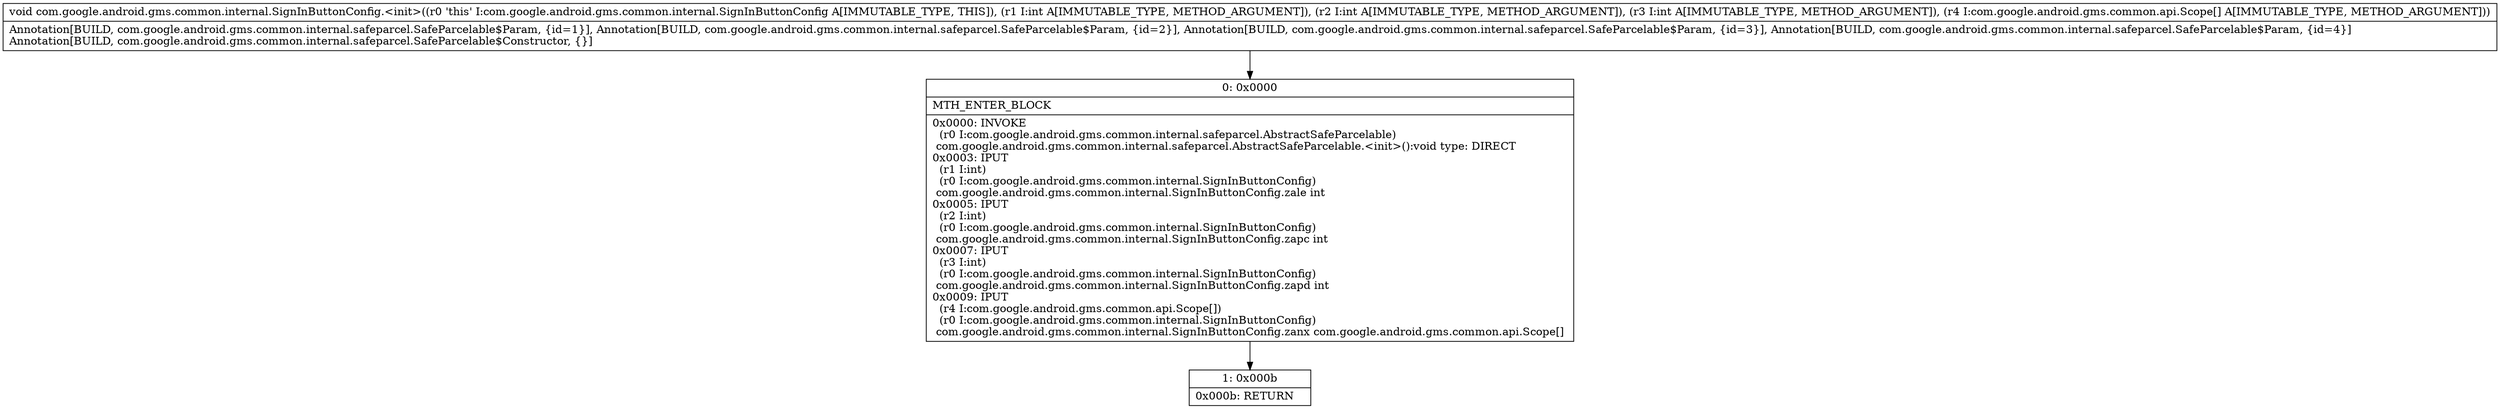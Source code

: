 digraph "CFG forcom.google.android.gms.common.internal.SignInButtonConfig.\<init\>(III[Lcom\/google\/android\/gms\/common\/api\/Scope;)V" {
Node_0 [shape=record,label="{0\:\ 0x0000|MTH_ENTER_BLOCK\l|0x0000: INVOKE  \l  (r0 I:com.google.android.gms.common.internal.safeparcel.AbstractSafeParcelable)\l com.google.android.gms.common.internal.safeparcel.AbstractSafeParcelable.\<init\>():void type: DIRECT \l0x0003: IPUT  \l  (r1 I:int)\l  (r0 I:com.google.android.gms.common.internal.SignInButtonConfig)\l com.google.android.gms.common.internal.SignInButtonConfig.zale int \l0x0005: IPUT  \l  (r2 I:int)\l  (r0 I:com.google.android.gms.common.internal.SignInButtonConfig)\l com.google.android.gms.common.internal.SignInButtonConfig.zapc int \l0x0007: IPUT  \l  (r3 I:int)\l  (r0 I:com.google.android.gms.common.internal.SignInButtonConfig)\l com.google.android.gms.common.internal.SignInButtonConfig.zapd int \l0x0009: IPUT  \l  (r4 I:com.google.android.gms.common.api.Scope[])\l  (r0 I:com.google.android.gms.common.internal.SignInButtonConfig)\l com.google.android.gms.common.internal.SignInButtonConfig.zanx com.google.android.gms.common.api.Scope[] \l}"];
Node_1 [shape=record,label="{1\:\ 0x000b|0x000b: RETURN   \l}"];
MethodNode[shape=record,label="{void com.google.android.gms.common.internal.SignInButtonConfig.\<init\>((r0 'this' I:com.google.android.gms.common.internal.SignInButtonConfig A[IMMUTABLE_TYPE, THIS]), (r1 I:int A[IMMUTABLE_TYPE, METHOD_ARGUMENT]), (r2 I:int A[IMMUTABLE_TYPE, METHOD_ARGUMENT]), (r3 I:int A[IMMUTABLE_TYPE, METHOD_ARGUMENT]), (r4 I:com.google.android.gms.common.api.Scope[] A[IMMUTABLE_TYPE, METHOD_ARGUMENT]))  | Annotation[BUILD, com.google.android.gms.common.internal.safeparcel.SafeParcelable$Param, \{id=1\}], Annotation[BUILD, com.google.android.gms.common.internal.safeparcel.SafeParcelable$Param, \{id=2\}], Annotation[BUILD, com.google.android.gms.common.internal.safeparcel.SafeParcelable$Param, \{id=3\}], Annotation[BUILD, com.google.android.gms.common.internal.safeparcel.SafeParcelable$Param, \{id=4\}]\lAnnotation[BUILD, com.google.android.gms.common.internal.safeparcel.SafeParcelable$Constructor, \{\}]\l}"];
MethodNode -> Node_0;
Node_0 -> Node_1;
}

